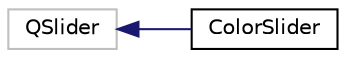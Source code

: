 digraph "类继承关系图"
{
  edge [fontname="Helvetica",fontsize="10",labelfontname="Helvetica",labelfontsize="10"];
  node [fontname="Helvetica",fontsize="10",shape=record];
  rankdir="LR";
  Node973 [label="QSlider",height=0.2,width=0.4,color="grey75", fillcolor="white", style="filled"];
  Node973 -> Node0 [dir="back",color="midnightblue",fontsize="10",style="solid",fontname="Helvetica"];
  Node0 [label="ColorSlider",height=0.2,width=0.4,color="black", fillcolor="white", style="filled",URL="$class_color_slider.html"];
}
